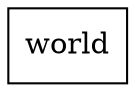 digraph G {
node [shape=box];
"world" [label="world"];
node [shape=ellipse, color=blue, fontcolor=blue];
}

